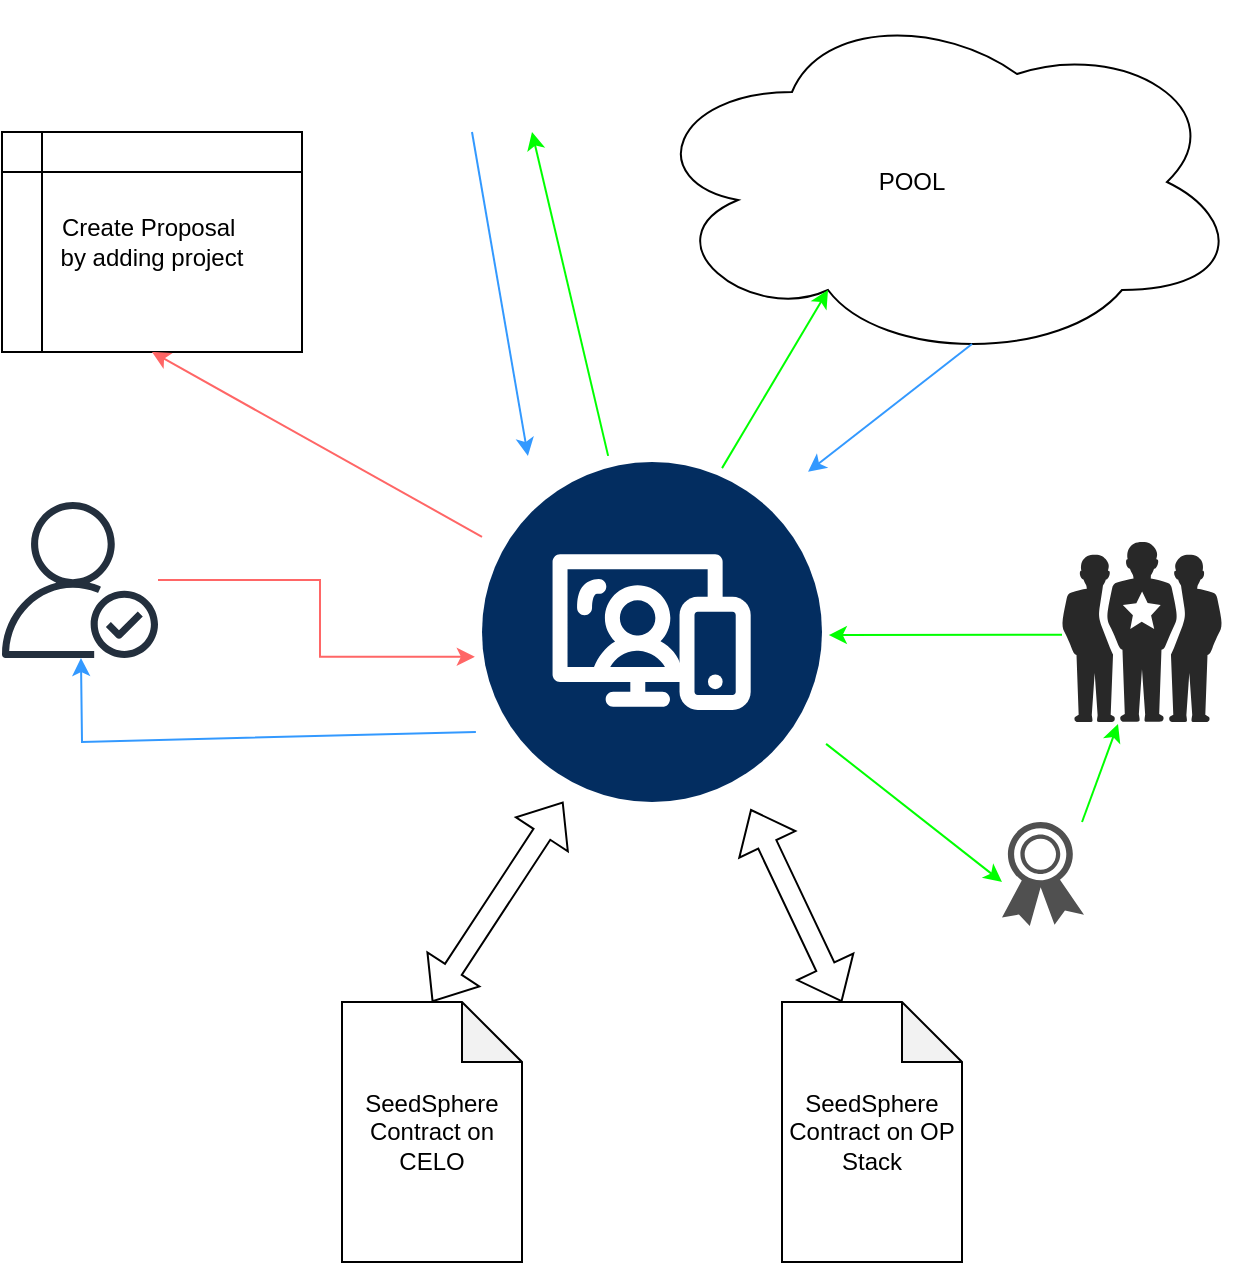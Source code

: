 <mxfile version="24.7.5">
  <diagram name="Page-1" id="g8kq78_6EYTuwBO_tOsC">
    <mxGraphModel dx="1613" dy="1753" grid="1" gridSize="10" guides="1" tooltips="1" connect="1" arrows="1" fold="1" page="1" pageScale="1" pageWidth="850" pageHeight="1100" math="0" shadow="0">
      <root>
        <mxCell id="0" />
        <mxCell id="1" parent="0" />
        <mxCell id="tQie9-XVmVDXD76uz_uQ-1" value="SeedSphere Contract on CELO" style="shape=note;whiteSpace=wrap;html=1;backgroundOutline=1;darkOpacity=0.05;" vertex="1" parent="1">
          <mxGeometry x="270" y="440" width="90" height="130" as="geometry" />
        </mxCell>
        <mxCell id="tQie9-XVmVDXD76uz_uQ-3" value="" style="verticalLabelPosition=bottom;aspect=fixed;html=1;shape=mxgraph.salesforce.web2;" vertex="1" parent="1">
          <mxGeometry x="340" y="170" width="170" height="170" as="geometry" />
        </mxCell>
        <mxCell id="tQie9-XVmVDXD76uz_uQ-9" value="" style="edgeStyle=orthogonalEdgeStyle;rounded=0;orthogonalLoop=1;jettySize=auto;html=1;entryX=-0.021;entryY=0.573;entryDx=0;entryDy=0;entryPerimeter=0;strokeColor=#FF6666;" edge="1" parent="1" source="tQie9-XVmVDXD76uz_uQ-6" target="tQie9-XVmVDXD76uz_uQ-3">
          <mxGeometry relative="1" as="geometry">
            <mxPoint x="317" y="229" as="targetPoint" />
          </mxGeometry>
        </mxCell>
        <mxCell id="tQie9-XVmVDXD76uz_uQ-6" value="" style="sketch=0;outlineConnect=0;fontColor=#232F3E;gradientColor=none;fillColor=#232F3D;strokeColor=none;dashed=0;verticalLabelPosition=bottom;verticalAlign=top;align=center;html=1;fontSize=12;fontStyle=0;aspect=fixed;pointerEvents=1;shape=mxgraph.aws4.authenticated_user;" vertex="1" parent="1">
          <mxGeometry x="100" y="190" width="78" height="78" as="geometry" />
        </mxCell>
        <mxCell id="tQie9-XVmVDXD76uz_uQ-7" value="" style="verticalLabelPosition=bottom;sketch=0;html=1;fillColor=#282828;strokeColor=none;verticalAlign=top;pointerEvents=1;align=center;shape=mxgraph.cisco_safe.people_places_things_icons.icon1;" vertex="1" parent="1">
          <mxGeometry x="630" y="210" width="80" height="90" as="geometry" />
        </mxCell>
        <mxCell id="tQie9-XVmVDXD76uz_uQ-10" value="" style="shape=flexArrow;endArrow=classic;startArrow=classic;html=1;rounded=0;entryX=0.239;entryY=0.999;entryDx=0;entryDy=0;entryPerimeter=0;exitX=0.5;exitY=0;exitDx=0;exitDy=0;exitPerimeter=0;" edge="1" parent="1" source="tQie9-XVmVDXD76uz_uQ-1" target="tQie9-XVmVDXD76uz_uQ-3">
          <mxGeometry width="100" height="100" relative="1" as="geometry">
            <mxPoint x="600" y="430" as="sourcePoint" />
            <mxPoint x="700" y="330" as="targetPoint" />
          </mxGeometry>
        </mxCell>
        <mxCell id="tQie9-XVmVDXD76uz_uQ-11" value="SeedSphere Contract on OP Stack" style="shape=note;whiteSpace=wrap;html=1;backgroundOutline=1;darkOpacity=0.05;" vertex="1" parent="1">
          <mxGeometry x="490" y="440" width="90" height="130" as="geometry" />
        </mxCell>
        <mxCell id="tQie9-XVmVDXD76uz_uQ-12" value="" style="shape=flexArrow;endArrow=classic;startArrow=classic;html=1;rounded=0;entryX=0.79;entryY=1.021;entryDx=0;entryDy=0;entryPerimeter=0;exitX=0;exitY=0;exitDx=30;exitDy=0;exitPerimeter=0;" edge="1" parent="1" source="tQie9-XVmVDXD76uz_uQ-11" target="tQie9-XVmVDXD76uz_uQ-3">
          <mxGeometry width="100" height="100" relative="1" as="geometry">
            <mxPoint x="490" y="420" as="sourcePoint" />
            <mxPoint x="540.85" y="299.85" as="targetPoint" />
            <Array as="points" />
          </mxGeometry>
        </mxCell>
        <mxCell id="tQie9-XVmVDXD76uz_uQ-13" value="" style="endArrow=classic;html=1;rounded=0;entryX=1.02;entryY=0.509;entryDx=0;entryDy=0;entryPerimeter=0;exitX=0;exitY=0.515;exitDx=0;exitDy=0;exitPerimeter=0;strokeColor=#00FF00;" edge="1" parent="1" source="tQie9-XVmVDXD76uz_uQ-7" target="tQie9-XVmVDXD76uz_uQ-3">
          <mxGeometry width="50" height="50" relative="1" as="geometry">
            <mxPoint x="630" y="410" as="sourcePoint" />
            <mxPoint x="680" y="360" as="targetPoint" />
          </mxGeometry>
        </mxCell>
        <mxCell id="tQie9-XVmVDXD76uz_uQ-14" value="POOL&amp;nbsp; &amp;nbsp; &amp;nbsp; &amp;nbsp; &amp;nbsp;" style="ellipse;shape=cloud;whiteSpace=wrap;html=1;" vertex="1" parent="1">
          <mxGeometry x="420" y="-60" width="300" height="180" as="geometry" />
        </mxCell>
        <mxCell id="tQie9-XVmVDXD76uz_uQ-15" value="" style="shape=image;html=1;verticalAlign=top;verticalLabelPosition=bottom;labelBackgroundColor=#ffffff;imageAspect=0;aspect=fixed;image=https://cdn2.iconfinder.com/data/icons/perqui/48/ms_project.png" vertex="1" parent="1">
          <mxGeometry x="492" width="20" height="20" as="geometry" />
        </mxCell>
        <mxCell id="tQie9-XVmVDXD76uz_uQ-16" value="" style="shape=image;html=1;verticalAlign=top;verticalLabelPosition=bottom;labelBackgroundColor=#ffffff;imageAspect=0;aspect=fixed;image=https://cdn2.iconfinder.com/data/icons/perqui/48/ms_project.png" vertex="1" parent="1">
          <mxGeometry x="600" y="20" width="20" height="20" as="geometry" />
        </mxCell>
        <mxCell id="tQie9-XVmVDXD76uz_uQ-25" value="" style="shape=image;html=1;verticalAlign=top;verticalLabelPosition=bottom;labelBackgroundColor=#ffffff;imageAspect=0;aspect=fixed;image=https://cdn2.iconfinder.com/data/icons/perqui/48/ms_project.png" vertex="1" parent="1">
          <mxGeometry x="580" y="70" width="20" height="20" as="geometry" />
        </mxCell>
        <mxCell id="tQie9-XVmVDXD76uz_uQ-26" value="" style="shape=image;html=1;verticalAlign=top;verticalLabelPosition=bottom;labelBackgroundColor=#ffffff;imageAspect=0;aspect=fixed;image=https://cdn2.iconfinder.com/data/icons/perqui/48/ms_project.png" vertex="1" parent="1">
          <mxGeometry x="472" y="50" width="20" height="20" as="geometry" />
        </mxCell>
        <mxCell id="tQie9-XVmVDXD76uz_uQ-27" value="" style="shape=image;html=1;verticalAlign=top;verticalLabelPosition=bottom;labelBackgroundColor=#ffffff;imageAspect=0;aspect=fixed;image=https://cdn2.iconfinder.com/data/icons/perqui/48/ms_project.png" vertex="1" parent="1">
          <mxGeometry x="640" y="50" width="20" height="20" as="geometry" />
        </mxCell>
        <mxCell id="tQie9-XVmVDXD76uz_uQ-28" value="" style="shape=image;html=1;verticalAlign=top;verticalLabelPosition=bottom;labelBackgroundColor=#ffffff;imageAspect=0;aspect=fixed;image=https://cdn2.iconfinder.com/data/icons/perqui/48/ms_project.png" vertex="1" parent="1">
          <mxGeometry x="531" y="60" width="20" height="20" as="geometry" />
        </mxCell>
        <mxCell id="tQie9-XVmVDXD76uz_uQ-29" value="" style="shape=image;html=1;verticalAlign=top;verticalLabelPosition=bottom;labelBackgroundColor=#ffffff;imageAspect=0;aspect=fixed;image=https://cdn2.iconfinder.com/data/icons/perqui/48/ms_project.png" vertex="1" parent="1">
          <mxGeometry x="630" y="-10" width="20" height="20" as="geometry" />
        </mxCell>
        <mxCell id="tQie9-XVmVDXD76uz_uQ-30" value="" style="shape=image;html=1;verticalAlign=top;verticalLabelPosition=bottom;labelBackgroundColor=#ffffff;imageAspect=0;aspect=fixed;image=https://cdn2.iconfinder.com/data/icons/perqui/48/ms_project.png" vertex="1" parent="1">
          <mxGeometry x="540" y="-30" width="20" height="20" as="geometry" />
        </mxCell>
        <mxCell id="tQie9-XVmVDXD76uz_uQ-32" value="Create Proposal&amp;nbsp;&lt;div&gt;by adding project&lt;/div&gt;" style="shape=internalStorage;whiteSpace=wrap;html=1;backgroundOutline=1;" vertex="1" parent="1">
          <mxGeometry x="100" y="5" width="150" height="110" as="geometry" />
        </mxCell>
        <mxCell id="tQie9-XVmVDXD76uz_uQ-35" value="" style="shape=image;html=1;verticalAlign=top;verticalLabelPosition=bottom;labelBackgroundColor=#ffffff;imageAspect=0;aspect=fixed;image=https://cdn2.iconfinder.com/data/icons/perqui/48/ms_project.png" vertex="1" parent="1">
          <mxGeometry x="158" y="80" width="20" height="20" as="geometry" />
        </mxCell>
        <mxCell id="tQie9-XVmVDXD76uz_uQ-36" value="" style="sketch=0;pointerEvents=1;shadow=0;dashed=0;html=1;strokeColor=none;fillColor=#505050;labelPosition=center;verticalLabelPosition=bottom;verticalAlign=top;outlineConnect=0;align=center;shape=mxgraph.office.security.token;" vertex="1" parent="1">
          <mxGeometry x="600" y="350" width="41" height="52" as="geometry" />
        </mxCell>
        <mxCell id="tQie9-XVmVDXD76uz_uQ-38" value="" style="endArrow=classic;html=1;rounded=0;entryX=0.31;entryY=0.8;entryDx=0;entryDy=0;entryPerimeter=0;exitX=0.706;exitY=0.018;exitDx=0;exitDy=0;exitPerimeter=0;strokeColor=#00FF00;" edge="1" parent="1" source="tQie9-XVmVDXD76uz_uQ-3" target="tQie9-XVmVDXD76uz_uQ-14">
          <mxGeometry width="50" height="50" relative="1" as="geometry">
            <mxPoint x="740" y="240" as="sourcePoint" />
            <mxPoint x="790" y="190" as="targetPoint" />
          </mxGeometry>
        </mxCell>
        <mxCell id="tQie9-XVmVDXD76uz_uQ-40" value="" style="endArrow=classic;html=1;rounded=0;entryX=0.5;entryY=1;entryDx=0;entryDy=0;strokeColor=#FF6666;" edge="1" parent="1" source="tQie9-XVmVDXD76uz_uQ-3" target="tQie9-XVmVDXD76uz_uQ-32">
          <mxGeometry width="50" height="50" relative="1" as="geometry">
            <mxPoint x="790" y="190" as="sourcePoint" />
            <mxPoint x="740" y="240" as="targetPoint" />
          </mxGeometry>
        </mxCell>
        <mxCell id="tQie9-XVmVDXD76uz_uQ-39" value="" style="endArrow=classic;html=1;rounded=0;entryX=0.959;entryY=0.029;entryDx=0;entryDy=0;entryPerimeter=0;exitX=0.55;exitY=0.95;exitDx=0;exitDy=0;exitPerimeter=0;strokeColor=#3399FF;" edge="1" parent="1" source="tQie9-XVmVDXD76uz_uQ-14" target="tQie9-XVmVDXD76uz_uQ-3">
          <mxGeometry width="50" height="50" relative="1" as="geometry">
            <mxPoint x="740" y="240" as="sourcePoint" />
            <mxPoint x="790" y="190" as="targetPoint" />
          </mxGeometry>
        </mxCell>
        <mxCell id="tQie9-XVmVDXD76uz_uQ-42" value="" style="endArrow=classic;html=1;rounded=0;exitX=0.976;exitY=0;exitDx=0;exitDy=0;exitPerimeter=0;entryX=0.35;entryY=1.011;entryDx=0;entryDy=0;entryPerimeter=0;strokeColor=#00FF00;" edge="1" parent="1" source="tQie9-XVmVDXD76uz_uQ-36" target="tQie9-XVmVDXD76uz_uQ-7">
          <mxGeometry width="50" height="50" relative="1" as="geometry">
            <mxPoint x="740" y="240" as="sourcePoint" />
            <mxPoint x="790" y="190" as="targetPoint" />
          </mxGeometry>
        </mxCell>
        <mxCell id="tQie9-XVmVDXD76uz_uQ-43" value="" style="endArrow=classic;html=1;rounded=0;exitX=1.012;exitY=0.829;exitDx=0;exitDy=0;exitPerimeter=0;entryX=0;entryY=0.577;entryDx=0;entryDy=0;entryPerimeter=0;strokeColor=#00FF00;" edge="1" parent="1" source="tQie9-XVmVDXD76uz_uQ-3" target="tQie9-XVmVDXD76uz_uQ-36">
          <mxGeometry width="50" height="50" relative="1" as="geometry">
            <mxPoint x="740" y="240" as="sourcePoint" />
            <mxPoint x="790" y="190" as="targetPoint" />
          </mxGeometry>
        </mxCell>
        <mxCell id="tQie9-XVmVDXD76uz_uQ-44" value="" style="endArrow=classic;html=1;rounded=0;exitX=-0.018;exitY=0.794;exitDx=0;exitDy=0;exitPerimeter=0;strokeColor=#3399FF;" edge="1" parent="1" source="tQie9-XVmVDXD76uz_uQ-3" target="tQie9-XVmVDXD76uz_uQ-6">
          <mxGeometry width="50" height="50" relative="1" as="geometry">
            <mxPoint x="740" y="240" as="sourcePoint" />
            <mxPoint x="790" y="190" as="targetPoint" />
            <Array as="points">
              <mxPoint x="140" y="310" />
            </Array>
          </mxGeometry>
        </mxCell>
        <mxCell id="tQie9-XVmVDXD76uz_uQ-47" value="" style="shape=image;html=1;verticalAlign=top;verticalLabelPosition=bottom;labelBackgroundColor=#ffffff;imageAspect=0;aspect=fixed;image=https://cdn2.iconfinder.com/data/icons/perqui/48/ms_project.png" vertex="1" parent="1">
          <mxGeometry x="320" y="-55" width="60" height="60" as="geometry" />
        </mxCell>
        <mxCell id="tQie9-XVmVDXD76uz_uQ-49" value="" style="endArrow=classic;html=1;rounded=0;entryX=0.75;entryY=1;entryDx=0;entryDy=0;exitX=0.371;exitY=-0.018;exitDx=0;exitDy=0;exitPerimeter=0;strokeColor=#00FF00;" edge="1" parent="1" source="tQie9-XVmVDXD76uz_uQ-3" target="tQie9-XVmVDXD76uz_uQ-47">
          <mxGeometry width="50" height="50" relative="1" as="geometry">
            <mxPoint x="740" y="240" as="sourcePoint" />
            <mxPoint x="790" y="190" as="targetPoint" />
          </mxGeometry>
        </mxCell>
        <mxCell id="tQie9-XVmVDXD76uz_uQ-50" value="" style="endArrow=classic;html=1;rounded=0;exitX=0.25;exitY=1;exitDx=0;exitDy=0;entryX=0.135;entryY=-0.018;entryDx=0;entryDy=0;entryPerimeter=0;strokeColor=#3399FF;" edge="1" parent="1" source="tQie9-XVmVDXD76uz_uQ-47" target="tQie9-XVmVDXD76uz_uQ-3">
          <mxGeometry width="50" height="50" relative="1" as="geometry">
            <mxPoint x="740" y="240" as="sourcePoint" />
            <mxPoint x="790" y="190" as="targetPoint" />
          </mxGeometry>
        </mxCell>
      </root>
    </mxGraphModel>
  </diagram>
</mxfile>
